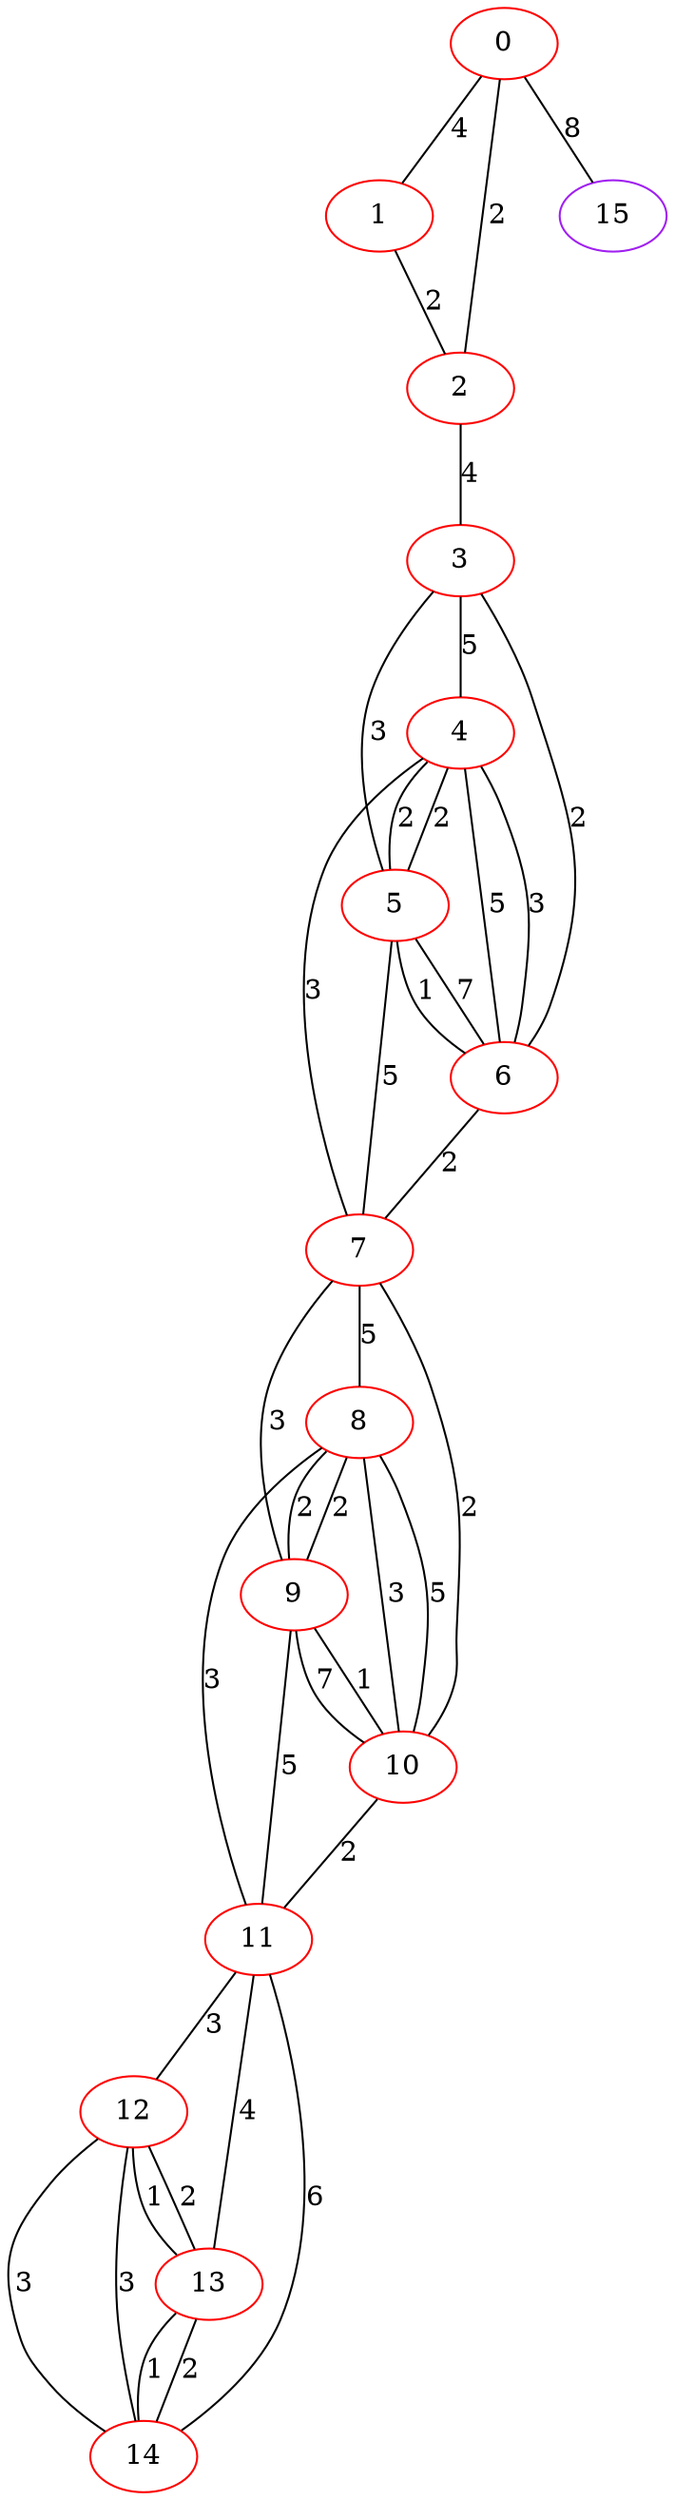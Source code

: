 graph "" {
0 [color=red, weight=1];
1 [color=red, weight=1];
2 [color=red, weight=1];
3 [color=red, weight=1];
4 [color=red, weight=1];
5 [color=red, weight=1];
6 [color=red, weight=1];
7 [color=red, weight=1];
8 [color=red, weight=1];
9 [color=red, weight=1];
10 [color=red, weight=1];
11 [color=red, weight=1];
12 [color=red, weight=1];
13 [color=red, weight=1];
14 [color=red, weight=1];
15 [color=purple, weight=4];
0 -- 1  [key=0, label=4];
0 -- 2  [key=0, label=2];
0 -- 15  [key=0, label=8];
1 -- 2  [key=0, label=2];
2 -- 3  [key=0, label=4];
3 -- 4  [key=0, label=5];
3 -- 5  [key=0, label=3];
3 -- 6  [key=0, label=2];
4 -- 5  [key=0, label=2];
4 -- 5  [key=1, label=2];
4 -- 6  [key=0, label=5];
4 -- 6  [key=1, label=3];
4 -- 7  [key=0, label=3];
5 -- 6  [key=0, label=7];
5 -- 6  [key=1, label=1];
5 -- 7  [key=0, label=5];
6 -- 7  [key=0, label=2];
7 -- 8  [key=0, label=5];
7 -- 9  [key=0, label=3];
7 -- 10  [key=0, label=2];
8 -- 9  [key=0, label=2];
8 -- 9  [key=1, label=2];
8 -- 10  [key=0, label=3];
8 -- 10  [key=1, label=5];
8 -- 11  [key=0, label=3];
9 -- 10  [key=0, label=1];
9 -- 10  [key=1, label=7];
9 -- 11  [key=0, label=5];
10 -- 11  [key=0, label=2];
11 -- 12  [key=0, label=3];
11 -- 13  [key=0, label=4];
11 -- 14  [key=0, label=6];
12 -- 13  [key=0, label=1];
12 -- 13  [key=1, label=2];
12 -- 14  [key=0, label=3];
12 -- 14  [key=1, label=3];
13 -- 14  [key=0, label=2];
13 -- 14  [key=1, label=1];
}
